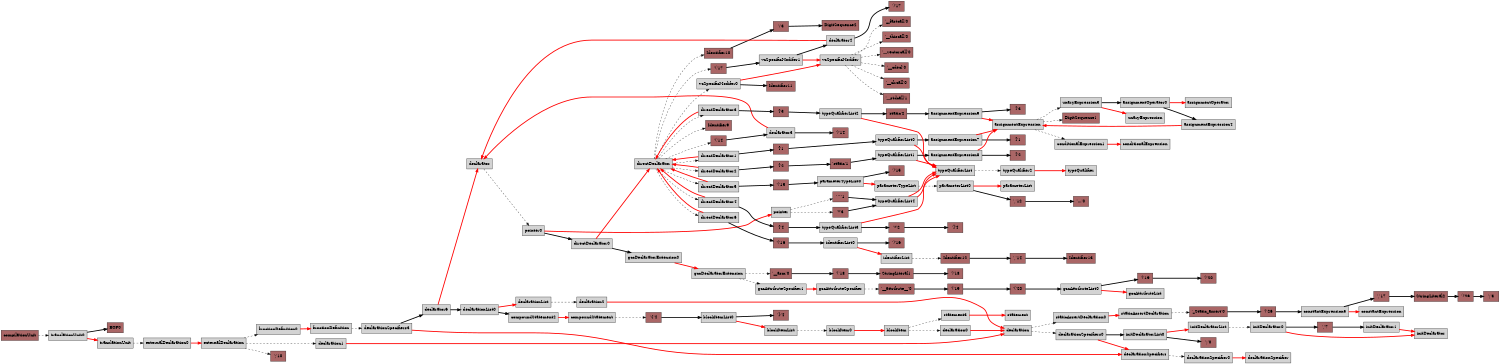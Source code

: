 digraph G {
            graph [size="10,10"];      
            graph [dpi=800]; // 设置分辨率为300 DPI
            rankdir=LR; // 从左到右排列
            node [style=filled];
            node [shape=box]; // 节点形状为方框
            compilationUnit -> translationUnit0 [style=dashed];
translationUnit0 -> EOF0 [penwidth=3.0];
translationUnit0 -> translationUnit [penwidth=3.0,color=red];
translationUnit -> externalDeclaration0 [style=dashed];
externalDeclaration0 -> externalDeclaration [penwidth=3.0,color=red];
externalDeclaration -> functionDefinition0 [style=dashed];
functionDefinition0 -> functionDefinition [penwidth=3.0,color=red];
functionDefinition -> declarationSpecifiers3 [style=dashed];
declarationSpecifiers3 -> declarator6 [penwidth=3.0];
declarator6 -> declarationList0 [penwidth=3.0];
declarationList0 -> compoundStatement2 [penwidth=3.0];
compoundStatement2 -> compoundStatement [penwidth=3.0,color=red];
compoundStatement -> "'{'4" [style=dashed];
"'{'4" -> blockItemList0 [penwidth=3.0];
blockItemList0 -> "'}'4" [penwidth=3.0];
blockItemList0 -> blockItemList [penwidth=3.0,color=red];
blockItemList -> blockItem0 [style=dashed];
blockItem0 -> blockItem [penwidth=3.0,color=red];
blockItem -> statement3 [style=dashed];
statement3 -> statement [penwidth=3.0,color=red];
blockItem -> declaration0 [style=dashed];
declaration0 -> declaration [penwidth=3.0,color=red];
declarationList0 -> declarationList [penwidth=3.0,color=red];
declarationList -> declaration2 [style=dashed];
declaration2 -> declaration [penwidth=3.0,color=red];
declaration -> declarationSpecifiers0 [style=dashed];
declarationSpecifiers0 -> initDeclaratorList0 [penwidth=3.0];
initDeclaratorList0 -> "';'0" [penwidth=3.0];
initDeclaratorList0 -> initDeclaratorList [penwidth=3.0,color=red];
initDeclaratorList -> initDeclarator0 [style=dashed];
initDeclarator0 -> "','7" [penwidth=3.0];
"','7" -> initDeclarator1 [penwidth=3.0];
initDeclarator1 -> initDeclarator [penwidth=3.0,color=red];
initDeclarator0 -> initDeclarator [penwidth=3.0,color=red];
declarationSpecifiers0 -> declarationSpecifiers [penwidth=3.0,color=red];
declarationSpecifiers -> declarationSpecifier0 [style=dashed];
declarationSpecifier0 -> declarationSpecifier [penwidth=3.0,color=red];
declaration -> staticAssertDeclaration0 [style=dashed];
staticAssertDeclaration0 -> staticAssertDeclaration [penwidth=3.0,color=red];
staticAssertDeclaration -> "'_Static_assert'0" [style=dashed];
"'_Static_assert'0" -> "'('26" [penwidth=3.0];
"'('26" -> constantExpression5 [penwidth=3.0];
constantExpression5 -> "','17" [penwidth=3.0];
"','17" -> StringLiteral2 [penwidth=3.0];
StringLiteral2 -> "')'26" [penwidth=3.0];
"')'26" -> "';'3" [penwidth=3.0];
constantExpression5 -> constantExpression [penwidth=3.0,color=red];
declarator6 -> declarator [penwidth=3.0,color=red];
declarator -> pointer0 [style=dashed];
pointer0 -> directDeclarator0 [penwidth=3.0];
directDeclarator0 -> gccDeclaratorExtension0 [penwidth=3.0];
gccDeclaratorExtension0 -> gccDeclaratorExtension [penwidth=3.0,color=red];
gccDeclaratorExtension -> "'__asm'0" [style=dashed];
"'__asm'0" -> "'('18" [penwidth=3.0];
"'('18" -> StringLiteral1 [penwidth=3.0];
StringLiteral1 -> "')'18" [penwidth=3.0];
gccDeclaratorExtension -> gccAttributeSpecifier1 [style=dashed];
gccAttributeSpecifier1 -> gccAttributeSpecifier [penwidth=3.0,color=red];
gccAttributeSpecifier -> "'__attribute__'0" [style=dashed];
"'__attribute__'0" -> "'('19" [penwidth=3.0];
"'('19" -> "'('20" [penwidth=3.0];
"'('20" -> gccAttributeList0 [penwidth=3.0];
gccAttributeList0 -> "')'19" [penwidth=3.0];
"')'19" -> "')'20" [penwidth=3.0];
gccAttributeList0 -> gccAttributeList [penwidth=3.0,color=red];
directDeclarator0 -> directDeclarator [penwidth=3.0,color=red];
directDeclarator -> Identifier9 [style=dashed];
directDeclarator -> "'('14" [style=dashed];
"'('14" -> declarator3 [penwidth=3.0];
declarator3 -> "')'14" [penwidth=3.0];
declarator3 -> declarator [penwidth=3.0,color=red];
directDeclarator -> directDeclarator1 [style=dashed];
directDeclarator1 -> "'['1" [penwidth=3.0];
"'['1" -> typeQualifierList0 [penwidth=3.0];
typeQualifierList0 -> assignmentExpression7 [penwidth=3.0];
assignmentExpression7 -> "']'1" [penwidth=3.0];
assignmentExpression7 -> assignmentExpression [penwidth=3.0,color=red];
assignmentExpression -> conditionalExpression1 [style=dashed];
conditionalExpression1 -> conditionalExpression [penwidth=3.0,color=red];
assignmentExpression -> unaryExpression3 [style=dashed];
unaryExpression3 -> assignmentOperator0 [penwidth=3.0];
assignmentOperator0 -> assignmentExpression4 [penwidth=3.0];
assignmentExpression4 -> assignmentExpression [penwidth=3.0,color=red];
assignmentOperator0 -> assignmentOperator [penwidth=3.0,color=red];
unaryExpression3 -> unaryExpression [penwidth=3.0,color=red];
assignmentExpression -> DigitSequence1 [style=dashed];
typeQualifierList0 -> typeQualifierList [penwidth=3.0,color=red];
typeQualifierList -> typeQualifier2 [style=dashed];
typeQualifier2 -> typeQualifier [penwidth=3.0,color=red];
directDeclarator1 -> directDeclarator [penwidth=3.0,color=red];
directDeclarator -> directDeclarator2 [style=dashed];
directDeclarator2 -> "'['2" [penwidth=3.0];
"'['2" -> "'static'1" [penwidth=3.0];
"'static'1" -> typeQualifierList1 [penwidth=3.0];
typeQualifierList1 -> assignmentExpression8 [penwidth=3.0];
assignmentExpression8 -> "']'2" [penwidth=3.0];
assignmentExpression8 -> assignmentExpression [penwidth=3.0,color=red];
typeQualifierList1 -> typeQualifierList [penwidth=3.0,color=red];
directDeclarator2 -> directDeclarator [penwidth=3.0,color=red];
directDeclarator -> directDeclarator3 [style=dashed];
directDeclarator3 -> "'['3" [penwidth=3.0];
"'['3" -> typeQualifierList2 [penwidth=3.0];
typeQualifierList2 -> "'static'2" [penwidth=3.0];
"'static'2" -> assignmentExpression9 [penwidth=3.0];
assignmentExpression9 -> "']'3" [penwidth=3.0];
assignmentExpression9 -> assignmentExpression [penwidth=3.0,color=red];
typeQualifierList2 -> typeQualifierList [penwidth=3.0,color=red];
directDeclarator3 -> directDeclarator [penwidth=3.0,color=red];
directDeclarator -> directDeclarator4 [style=dashed];
directDeclarator4 -> "'['4" [penwidth=3.0];
"'['4" -> typeQualifierList3 [penwidth=3.0];
typeQualifierList3 -> "'*'2" [penwidth=3.0];
"'*'2" -> "']'4" [penwidth=3.0];
typeQualifierList3 -> typeQualifierList [penwidth=3.0,color=red];
directDeclarator4 -> directDeclarator [penwidth=3.0,color=red];
directDeclarator -> directDeclarator5 [style=dashed];
directDeclarator5 -> "'('15" [penwidth=3.0];
"'('15" -> parameterTypeList0 [penwidth=3.0];
parameterTypeList0 -> "')'15" [penwidth=3.0];
parameterTypeList0 -> parameterTypeList [penwidth=3.0,color=red];
parameterTypeList -> parameterList0 [style=dashed];
parameterList0 -> "','12" [penwidth=3.0];
"','12" -> "'...'0" [penwidth=3.0];
parameterList0 -> parameterList [penwidth=3.0,color=red];
directDeclarator5 -> directDeclarator [penwidth=3.0,color=red];
directDeclarator -> directDeclarator6 [style=dashed];
directDeclarator6 -> "'('16" [penwidth=3.0];
"'('16" -> identifierList0 [penwidth=3.0];
identifierList0 -> "')'16" [penwidth=3.0];
identifierList0 -> identifierList [penwidth=3.0,color=red];
identifierList -> Identifier12 [style=dashed];
Identifier12 -> "','14" [penwidth=3.0];
"','14" -> Identifier13 [penwidth=3.0];
directDeclarator6 -> directDeclarator [penwidth=3.0,color=red];
directDeclarator -> Identifier10 [style=dashed];
Identifier10 -> "':'3" [penwidth=3.0];
"':'3" -> DigitSequence2 [penwidth=3.0];
directDeclarator -> vcSpecificModifer0 [style=dashed];
vcSpecificModifer0 -> Identifier11 [penwidth=3.0];
vcSpecificModifer0 -> vcSpecificModifer [penwidth=3.0,color=red];
vcSpecificModifer -> "'__cdecl'0" [style=dashed];
vcSpecificModifer -> "'__clrcall'0" [style=dashed];
vcSpecificModifer -> "'__stdcall'1" [style=dashed];
vcSpecificModifer -> "'__fastcall'0" [style=dashed];
vcSpecificModifer -> "'__thiscall'0" [style=dashed];
vcSpecificModifer -> "'__vectorcall'0" [style=dashed];
directDeclarator -> "'('17" [style=dashed];
"'('17" -> vcSpecificModifer1 [penwidth=3.0];
vcSpecificModifer1 -> declarator4 [penwidth=3.0];
declarator4 -> "')'17" [penwidth=3.0];
declarator4 -> declarator [penwidth=3.0,color=red];
vcSpecificModifer1 -> vcSpecificModifer [penwidth=3.0,color=red];
pointer0 -> pointer [penwidth=3.0,color=red];
pointer -> "'*'3" [style=dashed];
"'*'3" -> typeQualifierList4 [penwidth=3.0];
typeQualifierList4 -> typeQualifierList [penwidth=3.0,color=red];
pointer -> "'^'1" [style=dashed];
"'^'1" -> typeQualifierList4 [penwidth=3.0];
typeQualifierList4 -> typeQualifierList [penwidth=3.0,color=red];
declarationSpecifiers3 -> declarationSpecifiers [penwidth=3.0,color=red];
externalDeclaration -> declaration1 [style=dashed];
declaration1 -> declaration [penwidth=3.0,color=red];
externalDeclaration -> "';'10" [style=dashed];
EOF0 [fillcolor="#aa6666"];
"'}'4" [fillcolor="#aa6666"];
"'{'4" [fillcolor="#aa6666"];
"';'0" [fillcolor="#aa6666"];
"','7" [fillcolor="#aa6666"];
"';'3" [fillcolor="#aa6666"];
"')'26" [fillcolor="#aa6666"];
StringLiteral2 [fillcolor="#aa6666"];
"','17" [fillcolor="#aa6666"];
"'('26" [fillcolor="#aa6666"];
"'_Static_assert'0" [fillcolor="#aa6666"];
"')'18" [fillcolor="#aa6666"];
StringLiteral1 [fillcolor="#aa6666"];
"'('18" [fillcolor="#aa6666"];
"'__asm'0" [fillcolor="#aa6666"];
"')'20" [fillcolor="#aa6666"];
"')'19" [fillcolor="#aa6666"];
"'('20" [fillcolor="#aa6666"];
"'('19" [fillcolor="#aa6666"];
"'__attribute__'0" [fillcolor="#aa6666"];
Identifier9 [fillcolor="#aa6666"];
"')'14" [fillcolor="#aa6666"];
"'('14" [fillcolor="#aa6666"];
"']'1" [fillcolor="#aa6666"];
DigitSequence1 [fillcolor="#aa6666"];
"'['1" [fillcolor="#aa6666"];
"']'2" [fillcolor="#aa6666"];
"'static'1" [fillcolor="#aa6666"];
"'['2" [fillcolor="#aa6666"];
"']'3" [fillcolor="#aa6666"];
"'static'2" [fillcolor="#aa6666"];
"'['3" [fillcolor="#aa6666"];
"']'4" [fillcolor="#aa6666"];
"'*'2" [fillcolor="#aa6666"];
"'['4" [fillcolor="#aa6666"];
"')'15" [fillcolor="#aa6666"];
"'...'0" [fillcolor="#aa6666"];
"','12" [fillcolor="#aa6666"];
"'('15" [fillcolor="#aa6666"];
"')'16" [fillcolor="#aa6666"];
Identifier13 [fillcolor="#aa6666"];
"','14" [fillcolor="#aa6666"];
Identifier12 [fillcolor="#aa6666"];
"'('16" [fillcolor="#aa6666"];
DigitSequence2 [fillcolor="#aa6666"];
"':'3" [fillcolor="#aa6666"];
Identifier10 [fillcolor="#aa6666"];
Identifier11 [fillcolor="#aa6666"];
"'__cdecl'0" [fillcolor="#aa6666"];
"'__clrcall'0" [fillcolor="#aa6666"];
"'__stdcall'1" [fillcolor="#aa6666"];
"'__fastcall'0" [fillcolor="#aa6666"];
"'__thiscall'0" [fillcolor="#aa6666"];
"'__vectorcall'0" [fillcolor="#aa6666"];
"')'17" [fillcolor="#aa6666"];
"'('17" [fillcolor="#aa6666"];
"'*'3" [fillcolor="#aa6666"];
"'^'1" [fillcolor="#aa6666"];
"';'10" [fillcolor="#aa6666"];
compilationUnit [fillcolor="#aa6666"];
}